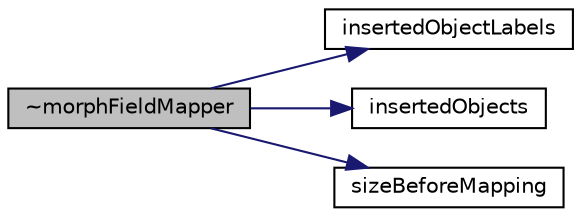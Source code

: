 digraph "~morphFieldMapper"
{
  bgcolor="transparent";
  edge [fontname="Helvetica",fontsize="10",labelfontname="Helvetica",labelfontsize="10"];
  node [fontname="Helvetica",fontsize="10",shape=record];
  rankdir="LR";
  Node1 [label="~morphFieldMapper",height=0.2,width=0.4,color="black", fillcolor="grey75", style="filled", fontcolor="black"];
  Node1 -> Node2 [color="midnightblue",fontsize="10",style="solid",fontname="Helvetica"];
  Node2 [label="insertedObjectLabels",height=0.2,width=0.4,color="black",URL="$a01568.html#acedc2c3db56af8c31ee44bf1d2e4a45c",tooltip="Return list of inserted objects. "];
  Node1 -> Node3 [color="midnightblue",fontsize="10",style="solid",fontname="Helvetica"];
  Node3 [label="insertedObjects",height=0.2,width=0.4,color="black",URL="$a01568.html#adf8c134c574bcf118a1158db11c797f6",tooltip="Are there any inserted objects. "];
  Node1 -> Node4 [color="midnightblue",fontsize="10",style="solid",fontname="Helvetica"];
  Node4 [label="sizeBeforeMapping",height=0.2,width=0.4,color="black",URL="$a01568.html#a7f7cd97575d454c250cc46cfe64e31cb",tooltip="Return size of field before mapping. "];
}

